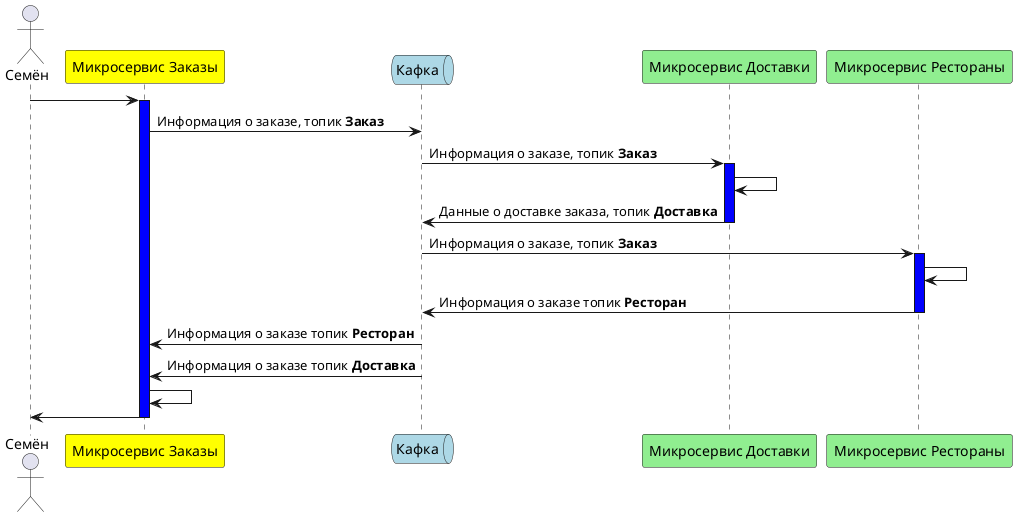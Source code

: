 @startuml
'https://plantuml.com/sequence-diagram

'autonumber

'HashMap <String, Delivery>
'class Delivery {
'    private int restourantId;
'    private int fio;
'}
actor Семён

participant "Микросервис Заказы" as mco #Yellow

queue Кафка#LightBlue

participant "Микросервис Доставки" as mcd #LightGreen

participant "Микросервис Рестораны" as mcr #LightGreen

Семён -> mco
activate mco#Blue
mco -> Кафка: Информация о заказе, топик **Заказ**

Кафка -> mcd: Информация о заказе, топик **Заказ**
activate mcd#Blue
mcd -> mcd
mcd -> Кафка: Данные о доставке заказа, топик **Доставка**

deactivate mcd


'autonumber 2
Кафка -> mcr: Информация о заказе, топик **Заказ**
activate mcr#Blue
mcr -> mcr
mcr -> Кафка: Информация о заказе топик **Ресторан**
deactivate mcr

Кафка -> mco: Информация о заказе топик **Ресторан**
Кафка -> mco: Информация о заказе топик **Доставка**
mco -> mco
mco -> Семён
deactivate mco

@enduml
